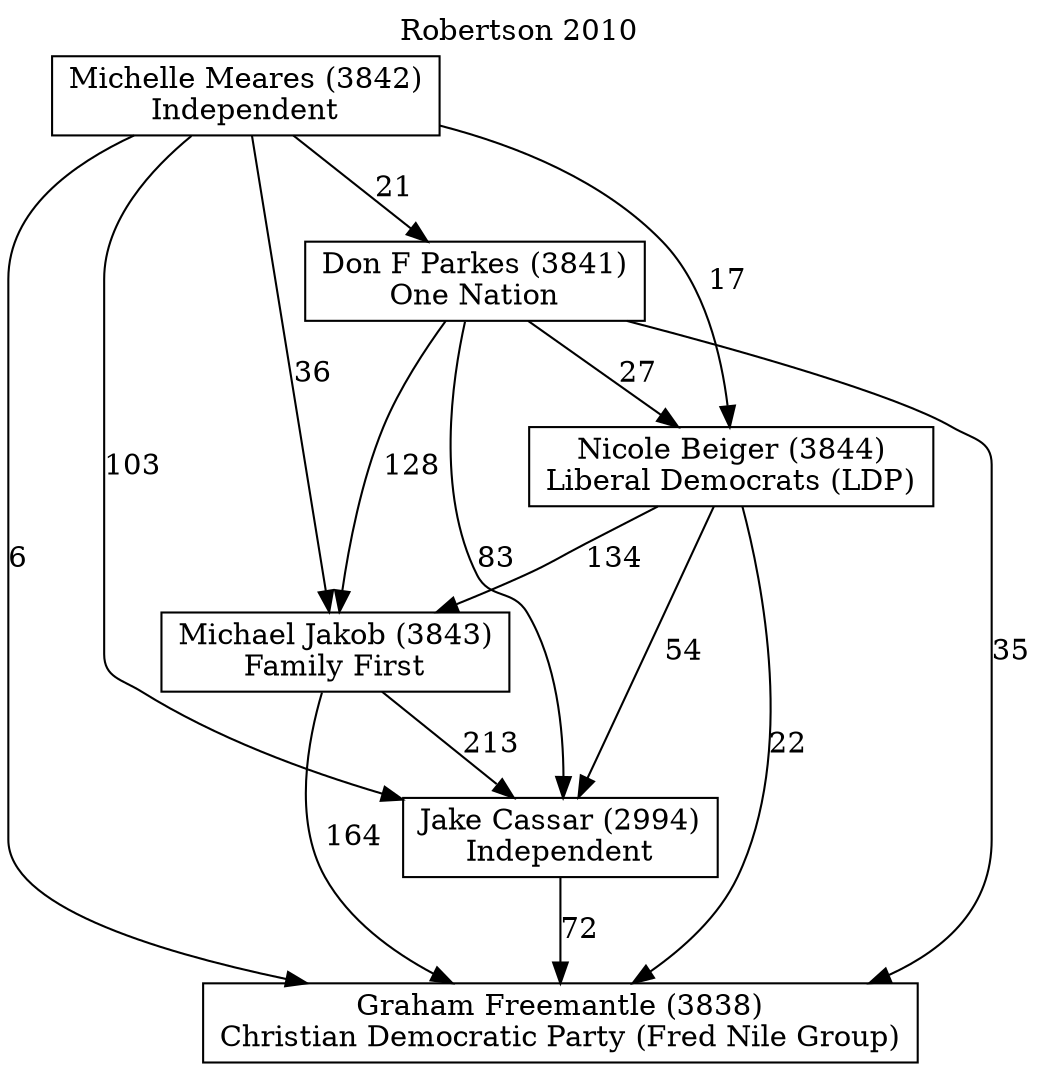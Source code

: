 // House preference flow
digraph "Graham Freemantle (3838)_Robertson_2010" {
	graph [label="Robertson 2010" labelloc=t mclimit=2]
	node [shape=box]
	"Graham Freemantle (3838)" [label="Graham Freemantle (3838)
Christian Democratic Party (Fred Nile Group)"]
	"Jake Cassar (2994)" [label="Jake Cassar (2994)
Independent"]
	"Michael Jakob (3843)" [label="Michael Jakob (3843)
Family First"]
	"Nicole Beiger (3844)" [label="Nicole Beiger (3844)
Liberal Democrats (LDP)"]
	"Don F Parkes (3841)" [label="Don F Parkes (3841)
One Nation"]
	"Michelle Meares (3842)" [label="Michelle Meares (3842)
Independent"]
	"Jake Cassar (2994)" -> "Graham Freemantle (3838)" [label=72]
	"Michael Jakob (3843)" -> "Jake Cassar (2994)" [label=213]
	"Nicole Beiger (3844)" -> "Michael Jakob (3843)" [label=134]
	"Don F Parkes (3841)" -> "Nicole Beiger (3844)" [label=27]
	"Michelle Meares (3842)" -> "Don F Parkes (3841)" [label=21]
	"Michael Jakob (3843)" -> "Graham Freemantle (3838)" [label=164]
	"Nicole Beiger (3844)" -> "Graham Freemantle (3838)" [label=22]
	"Don F Parkes (3841)" -> "Graham Freemantle (3838)" [label=35]
	"Michelle Meares (3842)" -> "Graham Freemantle (3838)" [label=6]
	"Michelle Meares (3842)" -> "Nicole Beiger (3844)" [label=17]
	"Don F Parkes (3841)" -> "Michael Jakob (3843)" [label=128]
	"Michelle Meares (3842)" -> "Michael Jakob (3843)" [label=36]
	"Nicole Beiger (3844)" -> "Jake Cassar (2994)" [label=54]
	"Don F Parkes (3841)" -> "Jake Cassar (2994)" [label=83]
	"Michelle Meares (3842)" -> "Jake Cassar (2994)" [label=103]
}
